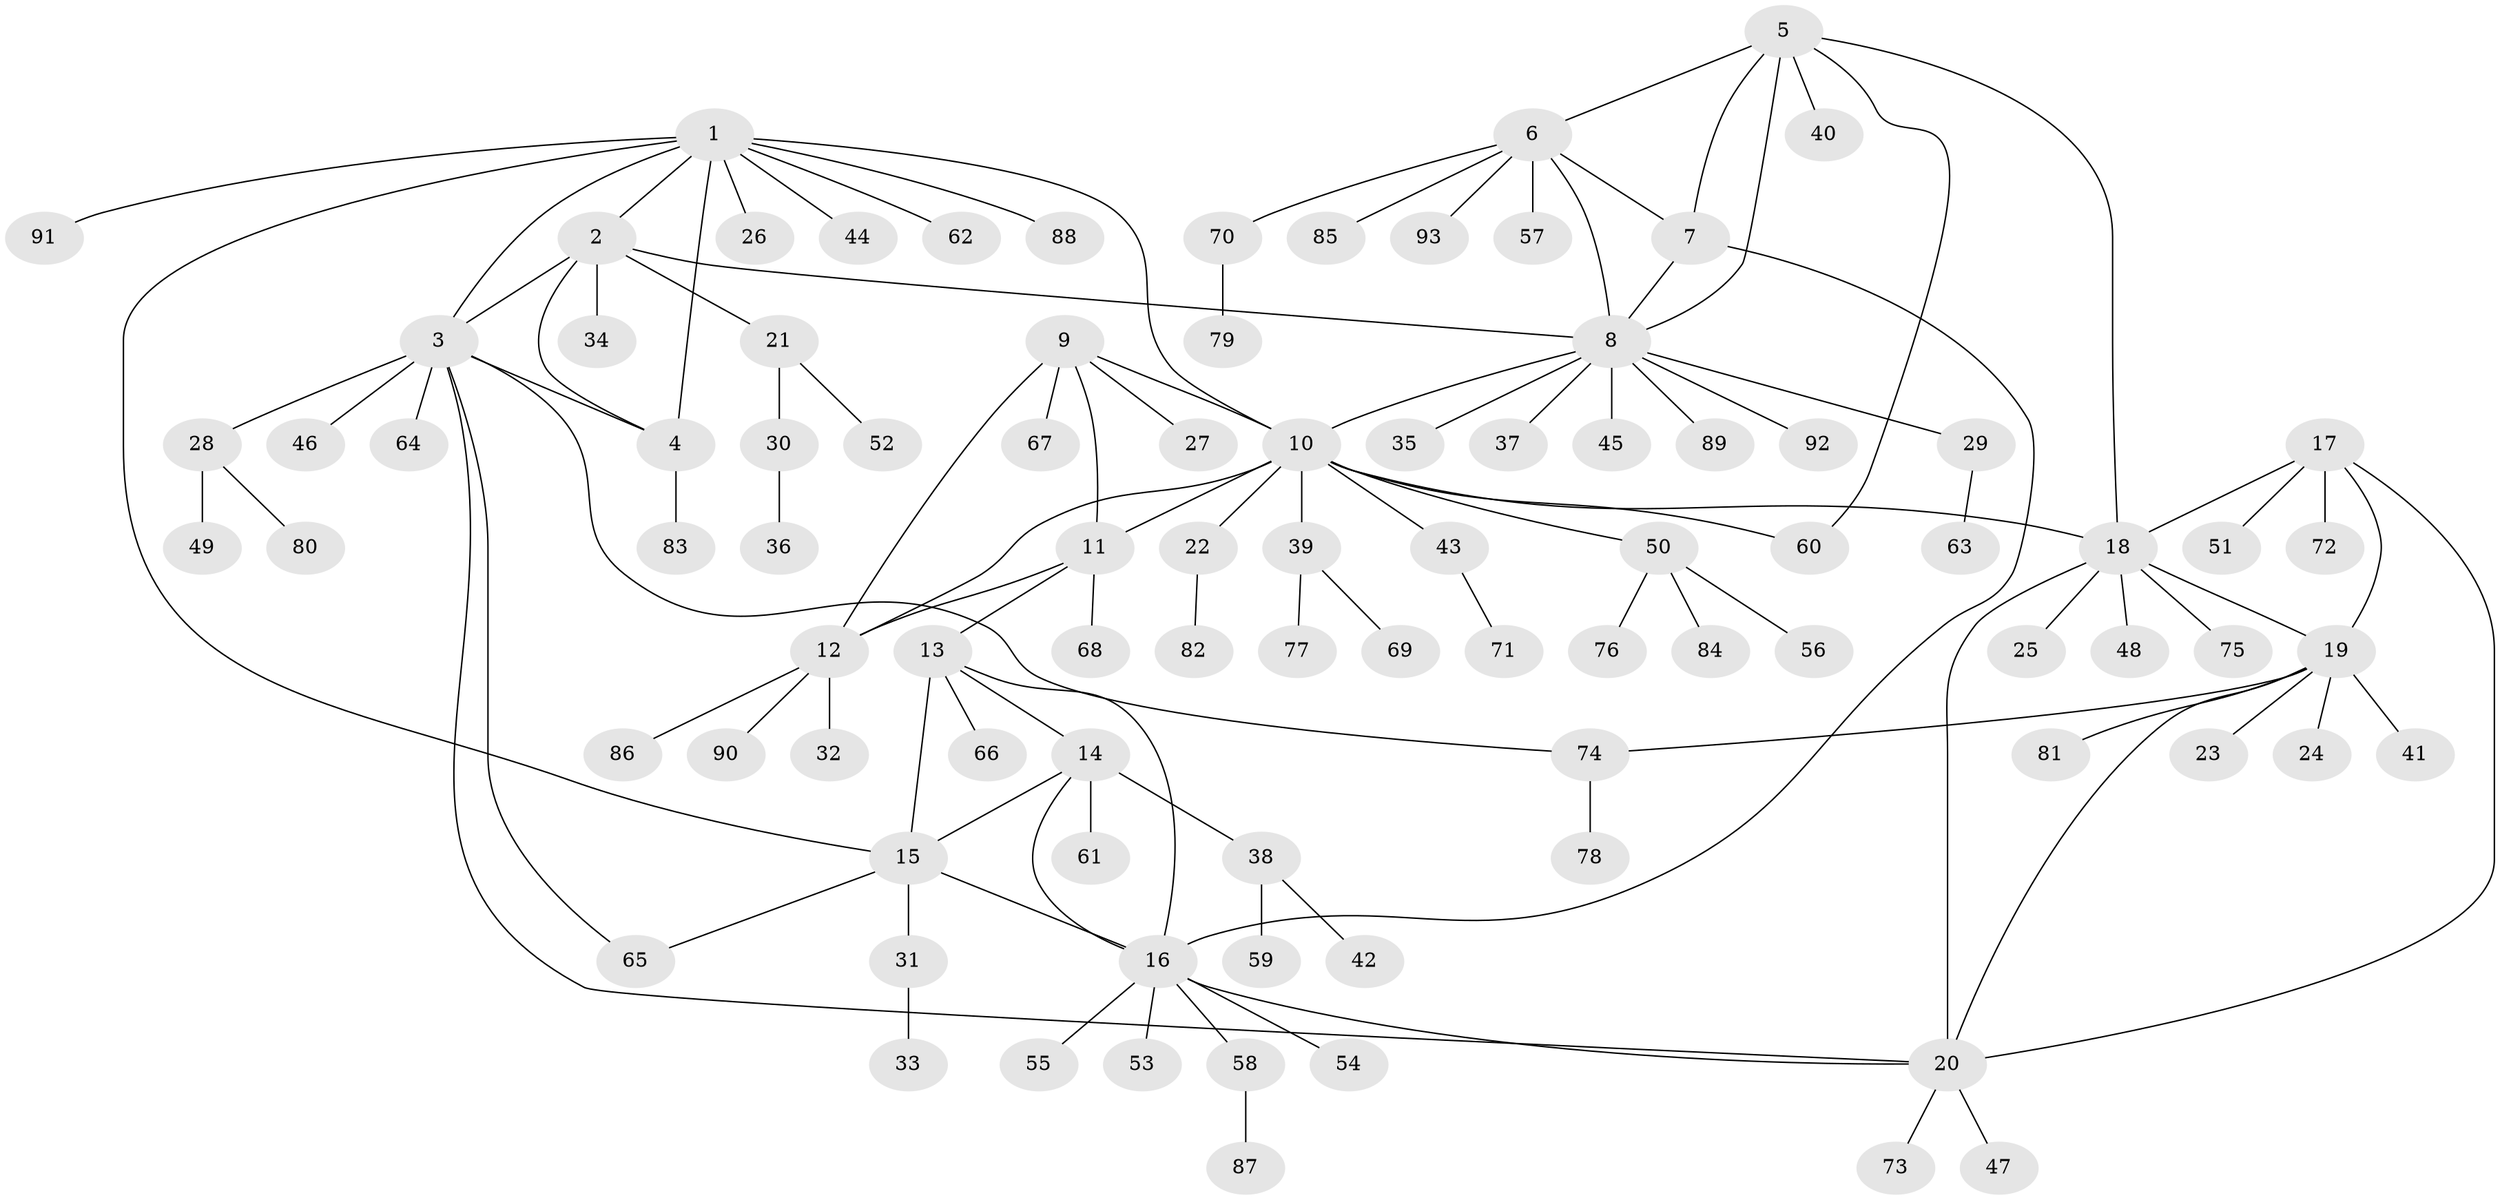 // Generated by graph-tools (version 1.1) at 2025/26/03/09/25 03:26:35]
// undirected, 93 vertices, 116 edges
graph export_dot {
graph [start="1"]
  node [color=gray90,style=filled];
  1;
  2;
  3;
  4;
  5;
  6;
  7;
  8;
  9;
  10;
  11;
  12;
  13;
  14;
  15;
  16;
  17;
  18;
  19;
  20;
  21;
  22;
  23;
  24;
  25;
  26;
  27;
  28;
  29;
  30;
  31;
  32;
  33;
  34;
  35;
  36;
  37;
  38;
  39;
  40;
  41;
  42;
  43;
  44;
  45;
  46;
  47;
  48;
  49;
  50;
  51;
  52;
  53;
  54;
  55;
  56;
  57;
  58;
  59;
  60;
  61;
  62;
  63;
  64;
  65;
  66;
  67;
  68;
  69;
  70;
  71;
  72;
  73;
  74;
  75;
  76;
  77;
  78;
  79;
  80;
  81;
  82;
  83;
  84;
  85;
  86;
  87;
  88;
  89;
  90;
  91;
  92;
  93;
  1 -- 2;
  1 -- 3;
  1 -- 4;
  1 -- 10;
  1 -- 15;
  1 -- 26;
  1 -- 44;
  1 -- 62;
  1 -- 88;
  1 -- 91;
  2 -- 3;
  2 -- 4;
  2 -- 8;
  2 -- 21;
  2 -- 34;
  3 -- 4;
  3 -- 20;
  3 -- 28;
  3 -- 46;
  3 -- 64;
  3 -- 65;
  3 -- 74;
  4 -- 83;
  5 -- 6;
  5 -- 7;
  5 -- 8;
  5 -- 18;
  5 -- 40;
  5 -- 60;
  6 -- 7;
  6 -- 8;
  6 -- 57;
  6 -- 70;
  6 -- 85;
  6 -- 93;
  7 -- 8;
  7 -- 16;
  8 -- 10;
  8 -- 29;
  8 -- 35;
  8 -- 37;
  8 -- 45;
  8 -- 89;
  8 -- 92;
  9 -- 10;
  9 -- 11;
  9 -- 12;
  9 -- 27;
  9 -- 67;
  10 -- 11;
  10 -- 12;
  10 -- 18;
  10 -- 22;
  10 -- 39;
  10 -- 43;
  10 -- 50;
  10 -- 60;
  11 -- 12;
  11 -- 13;
  11 -- 68;
  12 -- 32;
  12 -- 86;
  12 -- 90;
  13 -- 14;
  13 -- 15;
  13 -- 16;
  13 -- 66;
  14 -- 15;
  14 -- 16;
  14 -- 38;
  14 -- 61;
  15 -- 16;
  15 -- 31;
  15 -- 65;
  16 -- 20;
  16 -- 53;
  16 -- 54;
  16 -- 55;
  16 -- 58;
  17 -- 18;
  17 -- 19;
  17 -- 20;
  17 -- 51;
  17 -- 72;
  18 -- 19;
  18 -- 20;
  18 -- 25;
  18 -- 48;
  18 -- 75;
  19 -- 20;
  19 -- 23;
  19 -- 24;
  19 -- 41;
  19 -- 74;
  19 -- 81;
  20 -- 47;
  20 -- 73;
  21 -- 30;
  21 -- 52;
  22 -- 82;
  28 -- 49;
  28 -- 80;
  29 -- 63;
  30 -- 36;
  31 -- 33;
  38 -- 42;
  38 -- 59;
  39 -- 69;
  39 -- 77;
  43 -- 71;
  50 -- 56;
  50 -- 76;
  50 -- 84;
  58 -- 87;
  70 -- 79;
  74 -- 78;
}
